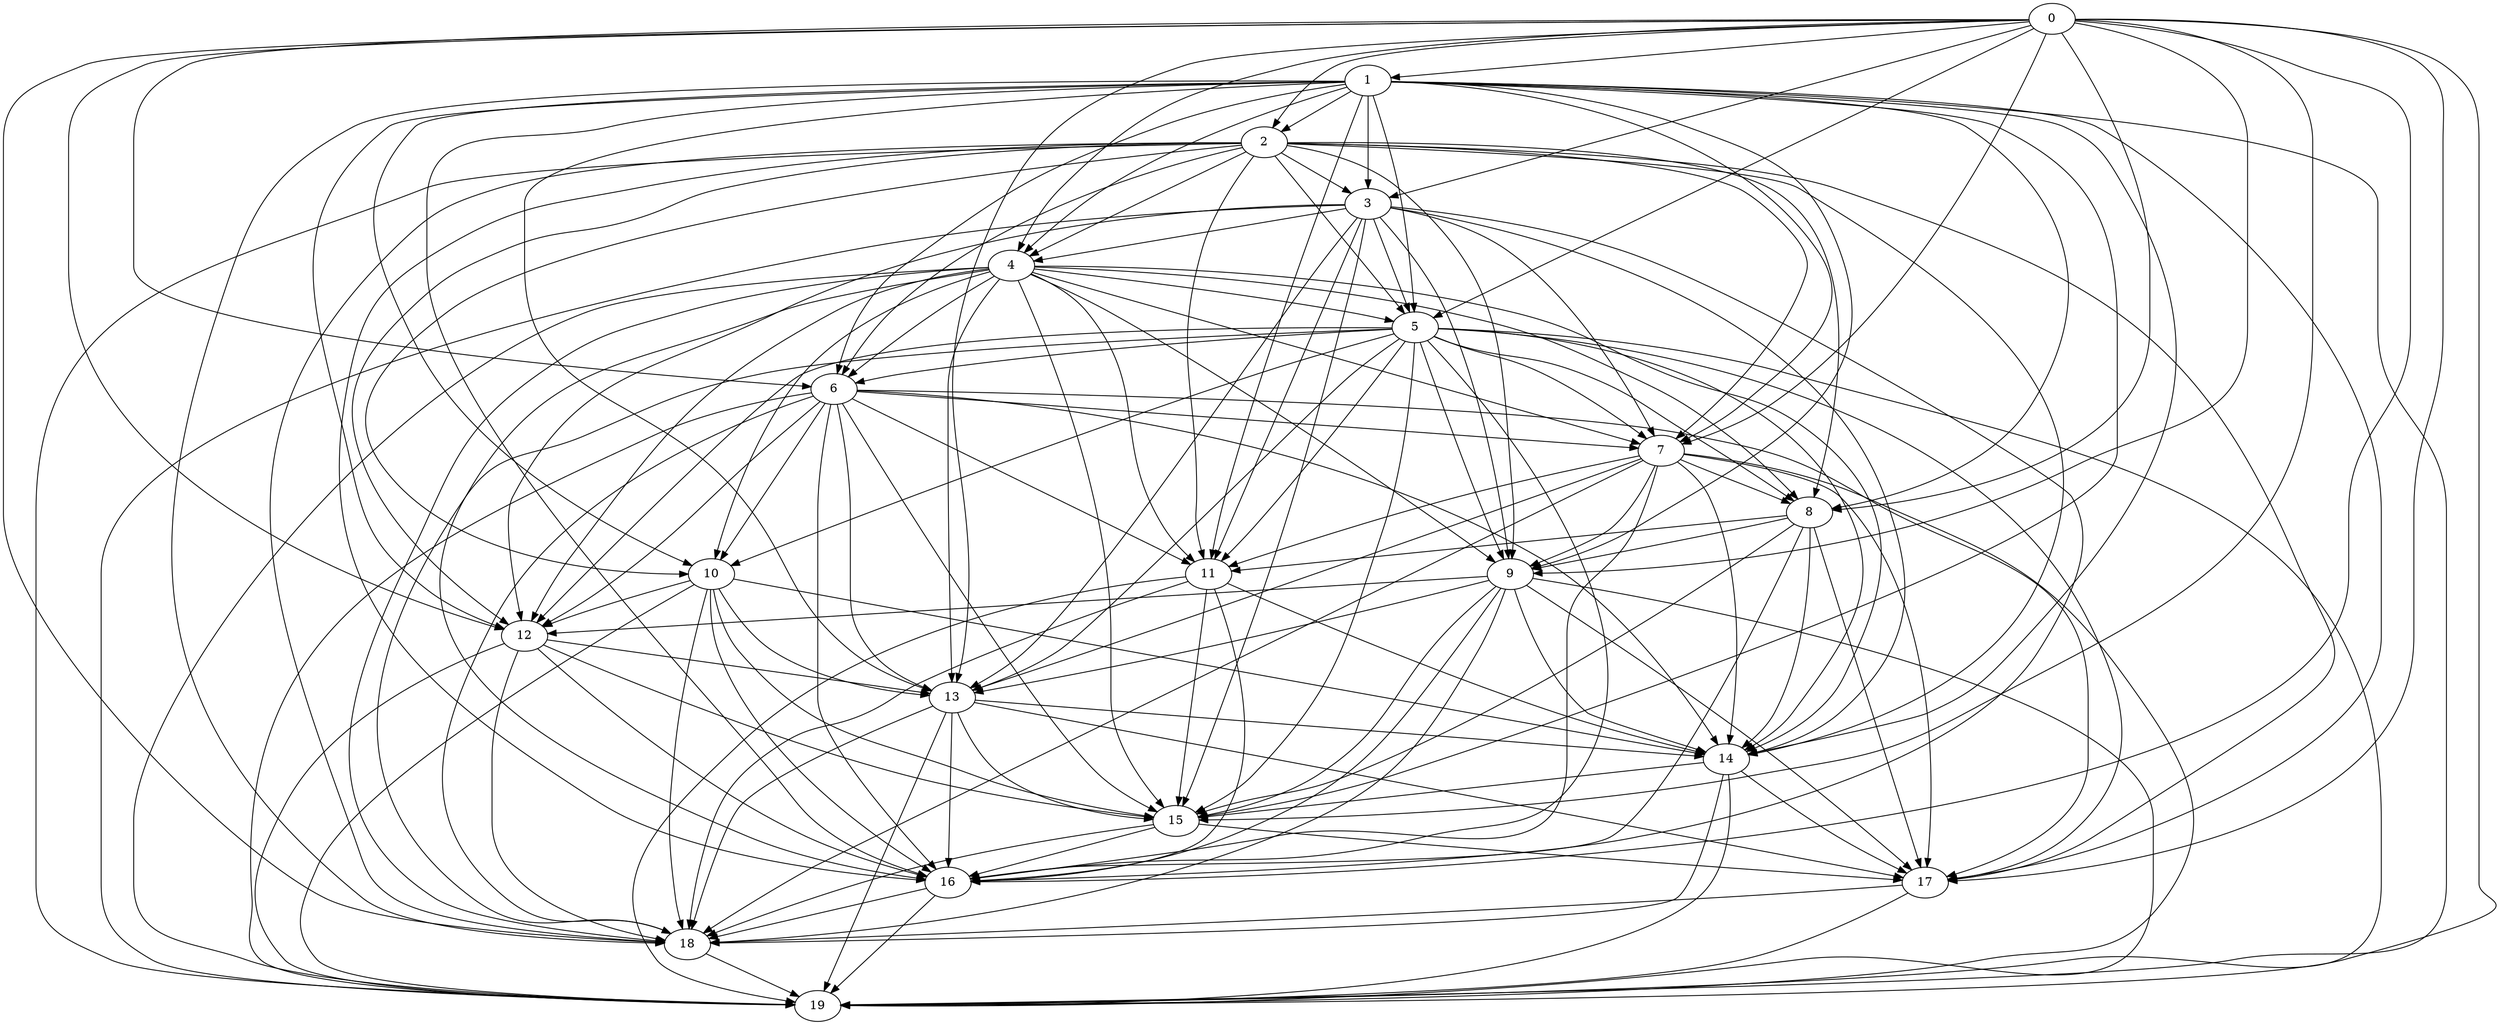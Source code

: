 digraph {0 -> 1[Label=3];
0 -> 2[Label=1];
0 -> 3[Label=7];
0 -> 4[Label=9];
0 -> 5[Label=2];
0 -> 6[Label=3];
0 -> 7[Label=2];
0 -> 8[Label=3];
0 -> 9[Label=7];
0 -> 12[Label=1];
0 -> 13[Label=10];
0 -> 15[Label=4];
0 -> 16[Label=2];
0 -> 17[Label=4];
0 -> 18[Label=6];
0 -> 19[Label=7];
1 -> 2[Label=1];
1 -> 3[Label=2];
1 -> 4[Label=7];
1 -> 5[Label=3];
1 -> 6[Label=7];
1 -> 7[Label=10];
1 -> 8[Label=4];
1 -> 9[Label=9];
1 -> 10[Label=5];
1 -> 11[Label=2];
1 -> 12[Label=8];
1 -> 13[Label=9];
1 -> 14[Label=2];
1 -> 15[Label=10];
1 -> 16[Label=1];
1 -> 17[Label=8];
1 -> 18[Label=6];
1 -> 19[Label=10];
2 -> 3[Label=9];
2 -> 4[Label=4];
2 -> 5[Label=6];
2 -> 6[Label=5];
2 -> 7[Label=4];
2 -> 8[Label=5];
2 -> 9[Label=1];
2 -> 10[Label=3];
2 -> 11[Label=9];
2 -> 12[Label=3];
2 -> 14[Label=6];
2 -> 16[Label=4];
2 -> 17[Label=5];
2 -> 18[Label=10];
2 -> 19[Label=3];
3 -> 4[Label=3];
3 -> 5[Label=5];
3 -> 7[Label=4];
3 -> 9[Label=8];
3 -> 11[Label=8];
3 -> 12[Label=4];
3 -> 13[Label=3];
3 -> 14[Label=6];
3 -> 15[Label=10];
3 -> 16[Label=6];
3 -> 19[Label=10];
4 -> 5[Label=2];
4 -> 6[Label=9];
4 -> 7[Label=5];
4 -> 8[Label=2];
4 -> 9[Label=7];
4 -> 10[Label=4];
4 -> 11[Label=1];
4 -> 12[Label=7];
4 -> 13[Label=5];
4 -> 14[Label=4];
4 -> 15[Label=3];
4 -> 16[Label=7];
4 -> 18[Label=6];
4 -> 19[Label=4];
5 -> 6[Label=6];
5 -> 7[Label=4];
5 -> 8[Label=10];
5 -> 9[Label=3];
5 -> 10[Label=1];
5 -> 11[Label=3];
5 -> 12[Label=1];
5 -> 13[Label=6];
5 -> 14[Label=9];
5 -> 15[Label=8];
5 -> 16[Label=6];
5 -> 17[Label=4];
5 -> 18[Label=5];
5 -> 19[Label=5];
6 -> 7[Label=2];
6 -> 10[Label=4];
6 -> 11[Label=8];
6 -> 12[Label=6];
6 -> 13[Label=8];
6 -> 14[Label=4];
6 -> 15[Label=3];
6 -> 16[Label=9];
6 -> 17[Label=2];
6 -> 18[Label=3];
6 -> 19[Label=8];
7 -> 8[Label=6];
7 -> 9[Label=10];
7 -> 11[Label=6];
7 -> 13[Label=5];
7 -> 14[Label=6];
7 -> 16[Label=9];
7 -> 17[Label=1];
7 -> 18[Label=1];
7 -> 19[Label=9];
8 -> 9[Label=5];
8 -> 11[Label=5];
8 -> 14[Label=7];
8 -> 15[Label=2];
8 -> 16[Label=2];
8 -> 17[Label=3];
9 -> 12[Label=8];
9 -> 13[Label=4];
9 -> 14[Label=8];
9 -> 15[Label=5];
9 -> 16[Label=1];
9 -> 17[Label=10];
9 -> 18[Label=9];
9 -> 19[Label=9];
10 -> 12[Label=8];
10 -> 13[Label=9];
10 -> 14[Label=9];
10 -> 15[Label=2];
10 -> 16[Label=3];
10 -> 18[Label=1];
10 -> 19[Label=3];
11 -> 14[Label=7];
11 -> 15[Label=3];
11 -> 16[Label=7];
11 -> 18[Label=4];
11 -> 19[Label=2];
12 -> 13[Label=7];
12 -> 15[Label=10];
12 -> 16[Label=5];
12 -> 18[Label=2];
12 -> 19[Label=8];
13 -> 14[Label=4];
13 -> 15[Label=7];
13 -> 16[Label=9];
13 -> 17[Label=7];
13 -> 18[Label=1];
13 -> 19[Label=5];
14 -> 15[Label=8];
14 -> 17[Label=6];
14 -> 18[Label=6];
14 -> 19[Label=4];
15 -> 16[Label=6];
15 -> 17[Label=8];
15 -> 18[Label=1];
16 -> 18[Label=10];
16 -> 19[Label=2];
17 -> 18[Label=2];
17 -> 19[Label=2];
18 -> 19[Label=6];
}